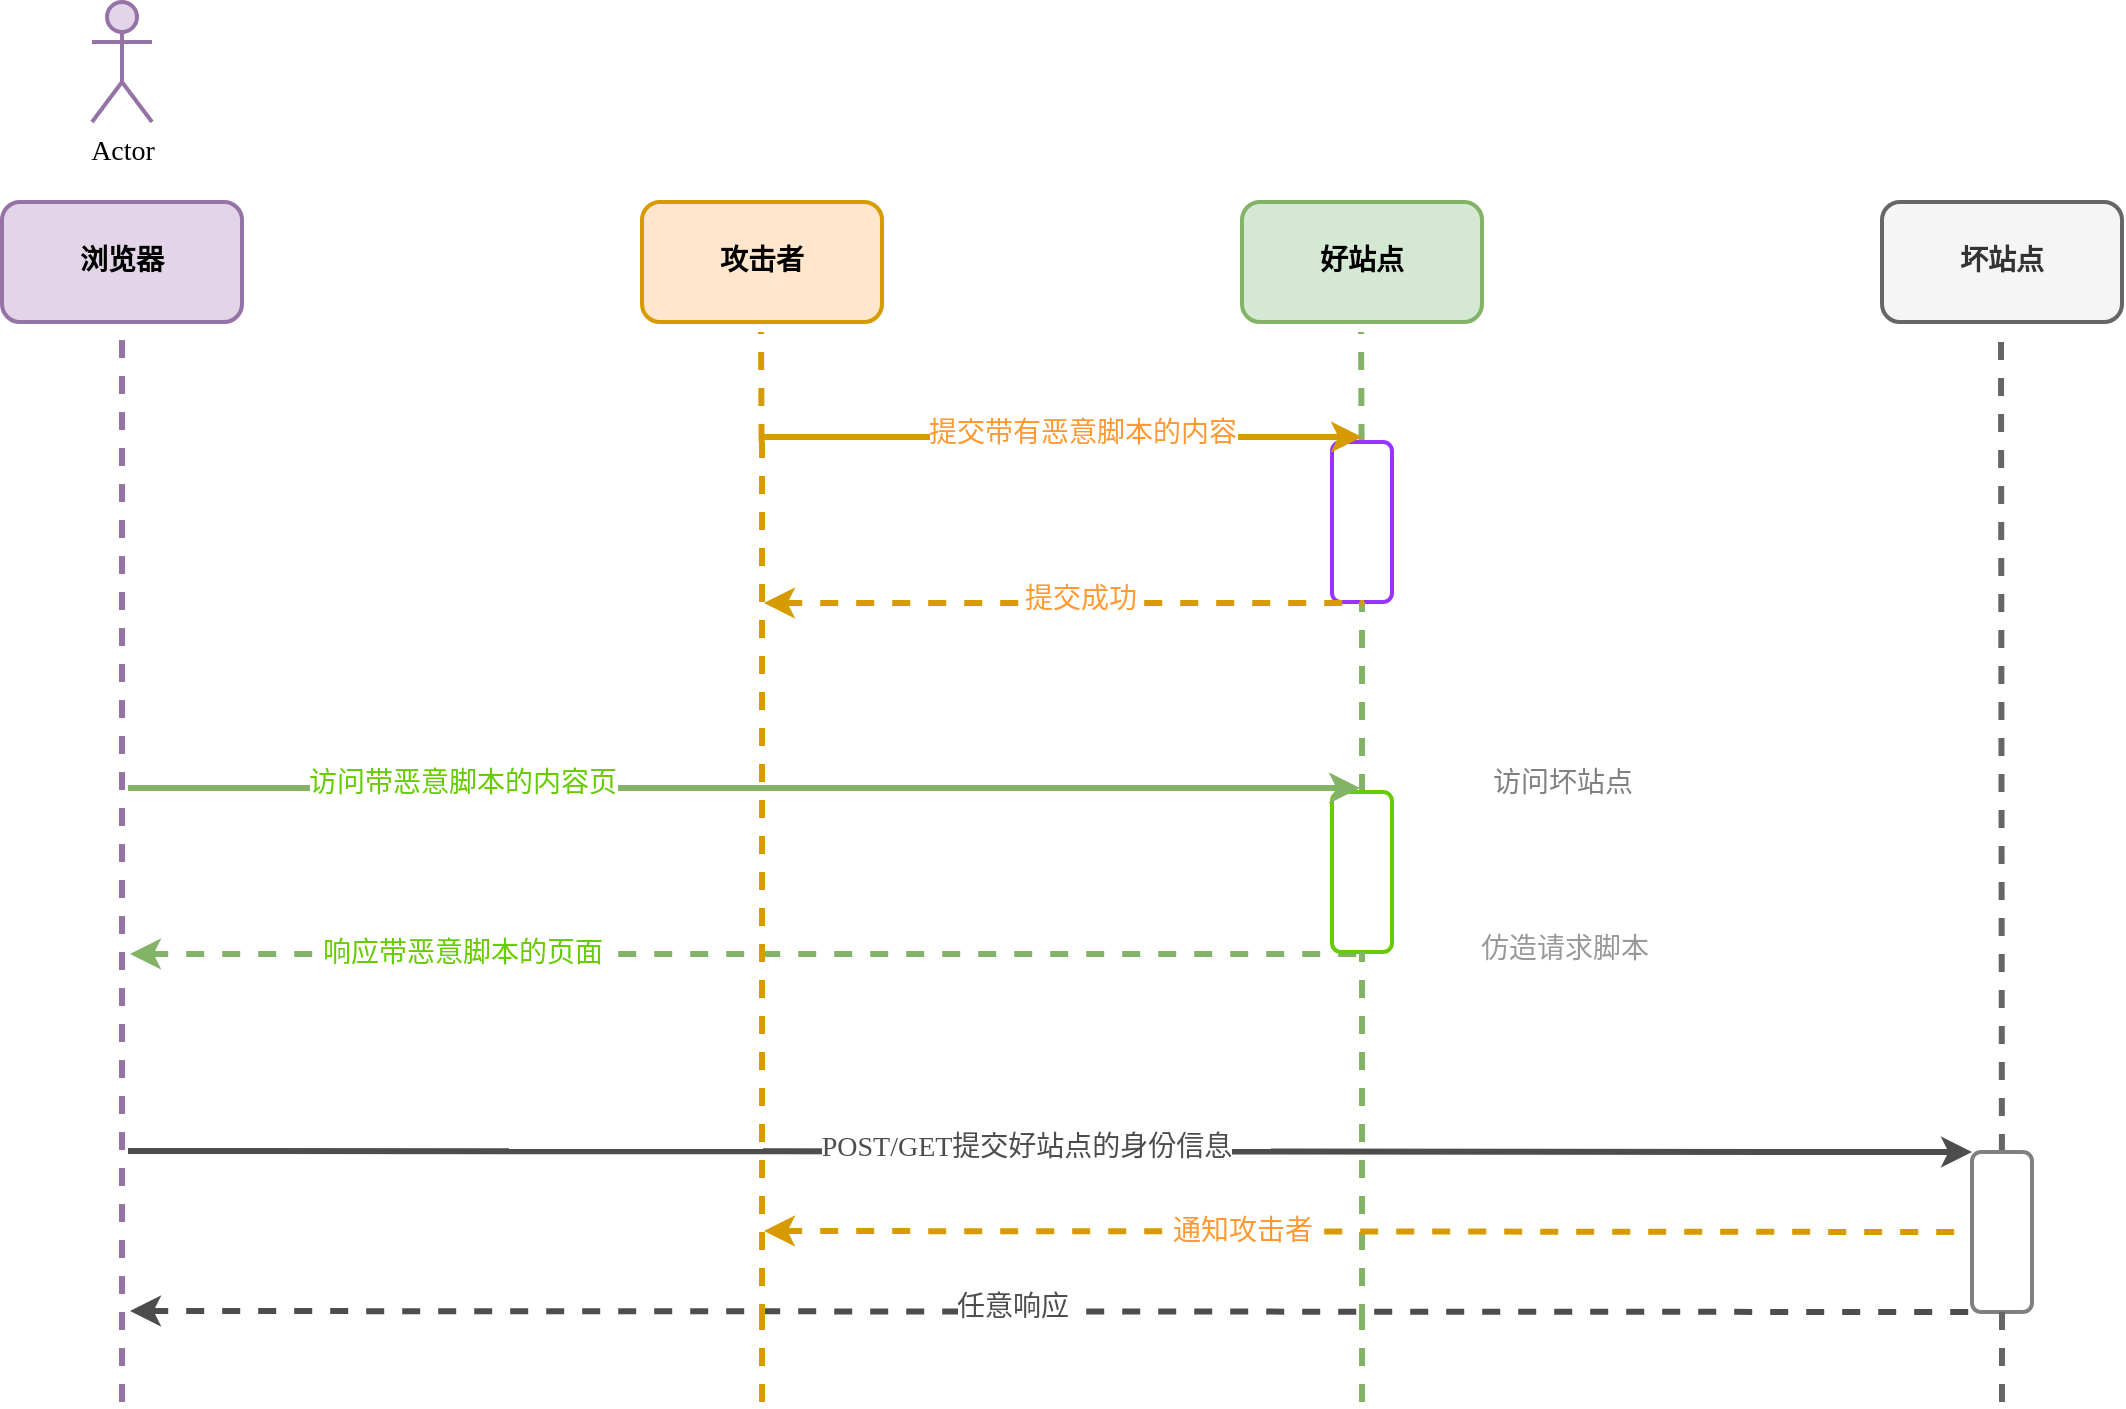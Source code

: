 <mxfile version="13.6.2" type="device"><diagram id="TAx3VhRo4yaYUp8TP5sN" name="第 1 页"><mxGraphModel dx="1550" dy="887" grid="1" gridSize="10" guides="1" tooltips="1" connect="1" arrows="1" fold="1" page="1" pageScale="1" pageWidth="827" pageHeight="1169" math="0" shadow="0"><root><mxCell id="0"/><mxCell id="1" parent="0"/><mxCell id="4MCYwqqs5LV5bHAqM7jv-1" value="浏览器" style="rounded=1;whiteSpace=wrap;html=1;fontSize=14;fontFamily=Comic Sans MS;fillColor=#e1d5e7;strokeColor=#9673a6;strokeWidth=2;fontStyle=1" parent="1" vertex="1"><mxGeometry x="50" y="120" width="120" height="60" as="geometry"/></mxCell><mxCell id="4MCYwqqs5LV5bHAqM7jv-2" value="好站点" style="rounded=1;whiteSpace=wrap;html=1;fontSize=14;fontFamily=Comic Sans MS;fillColor=#d5e8d4;strokeColor=#82b366;strokeWidth=2;fontStyle=1" parent="1" vertex="1"><mxGeometry x="670" y="120" width="120" height="60" as="geometry"/></mxCell><mxCell id="4MCYwqqs5LV5bHAqM7jv-3" value="坏站点" style="rounded=1;whiteSpace=wrap;html=1;fontSize=14;fontFamily=Comic Sans MS;fillColor=#f5f5f5;strokeColor=#666666;fontColor=#333333;strokeWidth=2;fontStyle=1" parent="1" vertex="1"><mxGeometry x="990" y="120" width="120" height="60" as="geometry"/></mxCell><mxCell id="4MCYwqqs5LV5bHAqM7jv-4" value="Actor" style="shape=umlActor;verticalLabelPosition=bottom;verticalAlign=top;html=1;outlineConnect=0;fontFamily=Comic Sans MS;fontSize=14;fillColor=#e1d5e7;strokeColor=#9673a6;strokeWidth=2;" parent="1" vertex="1"><mxGeometry x="95" y="20" width="30" height="60" as="geometry"/></mxCell><mxCell id="4MCYwqqs5LV5bHAqM7jv-9" value="" style="endArrow=none;html=1;fontFamily=Comic Sans MS;fontSize=14;dashed=1;jumpSize=12;jumpStyle=none;endSize=15;startSize=20;strokeWidth=3;rounded=0;fillColor=#e1d5e7;strokeColor=#9673a6;" parent="1" edge="1"><mxGeometry width="50" height="50" relative="1" as="geometry"><mxPoint x="110" y="720" as="sourcePoint"/><mxPoint x="110" y="185" as="targetPoint"/></mxGeometry></mxCell><mxCell id="4MCYwqqs5LV5bHAqM7jv-11" value="" style="endArrow=none;html=1;fontFamily=Comic Sans MS;fontSize=14;dashed=1;jumpSize=12;jumpStyle=none;endSize=15;startSize=20;strokeWidth=3;rounded=0;fillColor=#d5e8d4;strokeColor=#82b366;" parent="1" source="4MCYwqqs5LV5bHAqM7jv-14" edge="1"><mxGeometry width="50" height="50" relative="1" as="geometry"><mxPoint x="729.5" y="680" as="sourcePoint"/><mxPoint x="729.5" y="185" as="targetPoint"/></mxGeometry></mxCell><mxCell id="4MCYwqqs5LV5bHAqM7jv-12" value="" style="endArrow=none;html=1;fontFamily=Comic Sans MS;fontSize=14;dashed=1;jumpSize=12;jumpStyle=none;endSize=15;startSize=20;strokeWidth=3;rounded=0;fillColor=#f5f5f5;strokeColor=#666666;" parent="1" source="4MCYwqqs5LV5bHAqM7jv-24" edge="1"><mxGeometry width="50" height="50" relative="1" as="geometry"><mxPoint x="1049.5" y="680" as="sourcePoint"/><mxPoint x="1049.5" y="185" as="targetPoint"/></mxGeometry></mxCell><mxCell id="4MCYwqqs5LV5bHAqM7jv-14" value="" style="rounded=1;whiteSpace=wrap;html=1;fontFamily=Comic Sans MS;fontSize=14;rotation=90;glass=0;fillColor=none;strokeWidth=2;strokeColor=#9933FF;" parent="1" vertex="1"><mxGeometry x="690" y="265" width="80" height="30" as="geometry"/></mxCell><mxCell id="4MCYwqqs5LV5bHAqM7jv-15" value="" style="endArrow=none;html=1;fontFamily=Comic Sans MS;fontSize=14;dashed=1;jumpSize=12;jumpStyle=none;endSize=15;startSize=20;strokeWidth=3;rounded=0;fillColor=#d5e8d4;strokeColor=#82b366;" parent="1" source="hlJeiTDqp72yIUUsFeeU-7" target="4MCYwqqs5LV5bHAqM7jv-14" edge="1"><mxGeometry width="50" height="50" relative="1" as="geometry"><mxPoint x="729.5" y="680" as="sourcePoint"/><mxPoint x="729.5" y="185" as="targetPoint"/></mxGeometry></mxCell><mxCell id="4MCYwqqs5LV5bHAqM7jv-16" value="" style="endArrow=classic;html=1;strokeWidth=3;fontFamily=Comic Sans MS;fontSize=14;fillColor=#ffe6cc;strokeColor=#d79b00;" parent="1" edge="1"><mxGeometry width="50" height="50" relative="1" as="geometry"><mxPoint x="430" y="237.5" as="sourcePoint"/><mxPoint x="730" y="237.5" as="targetPoint"/></mxGeometry></mxCell><mxCell id="4MCYwqqs5LV5bHAqM7jv-20" value="提交带有恶意脚本的内容" style="edgeLabel;html=1;align=center;verticalAlign=middle;resizable=0;points=[];fontSize=14;fontFamily=Comic Sans MS;fontColor=#FF9933;" parent="4MCYwqqs5LV5bHAqM7jv-16" vertex="1" connectable="0"><mxGeometry x="-0.069" relative="1" as="geometry"><mxPoint x="20" y="-2" as="offset"/></mxGeometry></mxCell><mxCell id="4MCYwqqs5LV5bHAqM7jv-17" value="" style="endArrow=none;html=1;strokeWidth=3;fontFamily=Comic Sans MS;fontSize=14;fillColor=#ffe6cc;strokeColor=#d79b00;startArrow=classic;startFill=1;endFill=0;dashed=1;" parent="1" edge="1"><mxGeometry width="50" height="50" relative="1" as="geometry"><mxPoint x="431" y="320.5" as="sourcePoint"/><mxPoint x="731" y="320.5" as="targetPoint"/></mxGeometry></mxCell><mxCell id="4MCYwqqs5LV5bHAqM7jv-18" value="提交成功" style="edgeLabel;html=1;align=center;verticalAlign=middle;resizable=0;points=[];fontSize=14;fontFamily=Comic Sans MS;fontColor=#FF9933;" parent="4MCYwqqs5LV5bHAqM7jv-17" vertex="1" connectable="0"><mxGeometry x="-0.089" relative="1" as="geometry"><mxPoint x="21" y="-2" as="offset"/></mxGeometry></mxCell><mxCell id="4MCYwqqs5LV5bHAqM7jv-24" value="" style="rounded=1;whiteSpace=wrap;html=1;fontFamily=Comic Sans MS;fontSize=14;rotation=90;glass=0;fillColor=none;strokeWidth=2;strokeColor=#808080;" parent="1" vertex="1"><mxGeometry x="1010" y="620" width="80" height="30" as="geometry"/></mxCell><mxCell id="4MCYwqqs5LV5bHAqM7jv-25" value="" style="endArrow=none;html=1;fontFamily=Comic Sans MS;fontSize=14;dashed=1;jumpSize=12;jumpStyle=none;endSize=15;startSize=20;strokeWidth=3;rounded=0;fillColor=#f5f5f5;strokeColor=#666666;" parent="1" target="4MCYwqqs5LV5bHAqM7jv-24" edge="1"><mxGeometry width="50" height="50" relative="1" as="geometry"><mxPoint x="1050" y="720" as="sourcePoint"/><mxPoint x="1049.5" y="185" as="targetPoint"/></mxGeometry></mxCell><mxCell id="4MCYwqqs5LV5bHAqM7jv-26" value="" style="endArrow=none;html=1;strokeWidth=3;fontFamily=Comic Sans MS;fontSize=14;fillColor=#d5e8d4;startArrow=classic;startFill=1;endFill=0;dashed=1;strokeColor=#82b366;" parent="1" edge="1"><mxGeometry width="50" height="50" relative="1" as="geometry"><mxPoint x="114" y="496" as="sourcePoint"/><mxPoint x="730" y="496" as="targetPoint"/></mxGeometry></mxCell><mxCell id="4MCYwqqs5LV5bHAqM7jv-27" value="仿造请求脚本" style="edgeLabel;html=1;align=center;verticalAlign=middle;resizable=0;points=[];fontSize=14;fontFamily=Comic Sans MS;fontColor=#999999;" parent="4MCYwqqs5LV5bHAqM7jv-26" vertex="1" connectable="0"><mxGeometry x="-0.089" relative="1" as="geometry"><mxPoint x="436" y="-2" as="offset"/></mxGeometry></mxCell><mxCell id="hlJeiTDqp72yIUUsFeeU-10" value="响应带恶意脚本的页面" style="edgeLabel;html=1;align=center;verticalAlign=middle;resizable=0;points=[];fontSize=14;fontColor=#66CC00;" vertex="1" connectable="0" parent="4MCYwqqs5LV5bHAqM7jv-26"><mxGeometry x="-0.441" y="-1" relative="1" as="geometry"><mxPoint x="-6" y="-2" as="offset"/></mxGeometry></mxCell><mxCell id="4MCYwqqs5LV5bHAqM7jv-29" value="" style="endArrow=none;html=1;fontFamily=Comic Sans MS;fontSize=14;dashed=1;jumpSize=12;jumpStyle=none;endSize=15;startSize=20;strokeWidth=3;rounded=0;fillColor=#d5e8d4;strokeColor=#82b366;" parent="1" edge="1"><mxGeometry width="50" height="50" relative="1" as="geometry"><mxPoint x="730" y="720" as="sourcePoint"/><mxPoint x="730" y="675" as="targetPoint"/></mxGeometry></mxCell><mxCell id="4MCYwqqs5LV5bHAqM7jv-30" value="" style="endArrow=classic;html=1;strokeWidth=3;fontFamily=Comic Sans MS;fontSize=14;fillColor=#ffe6cc;entryX=0;entryY=1;entryDx=0;entryDy=0;strokeColor=#4D4D4D;" parent="1" edge="1" target="4MCYwqqs5LV5bHAqM7jv-24"><mxGeometry width="50" height="50" relative="1" as="geometry"><mxPoint x="113" y="594.5" as="sourcePoint"/><mxPoint x="413" y="594.5" as="targetPoint"/></mxGeometry></mxCell><mxCell id="4MCYwqqs5LV5bHAqM7jv-31" value="POST/GET提交好站点的身份信息" style="edgeLabel;html=1;align=center;verticalAlign=middle;resizable=0;points=[];fontSize=14;fontFamily=Comic Sans MS;fontColor=#4D4D4D;" parent="4MCYwqqs5LV5bHAqM7jv-30" vertex="1" connectable="0"><mxGeometry x="-0.069" relative="1" as="geometry"><mxPoint x="20" y="-2" as="offset"/></mxGeometry></mxCell><mxCell id="4MCYwqqs5LV5bHAqM7jv-32" value="" style="endArrow=none;html=1;strokeWidth=3;fontFamily=Comic Sans MS;fontSize=14;fillColor=#ffe6cc;startArrow=classic;startFill=1;endFill=0;dashed=1;entryX=1;entryY=1;entryDx=0;entryDy=0;strokeColor=#4D4D4D;" parent="1" edge="1" target="4MCYwqqs5LV5bHAqM7jv-24"><mxGeometry width="50" height="50" relative="1" as="geometry"><mxPoint x="114" y="674.5" as="sourcePoint"/><mxPoint x="414" y="674.5" as="targetPoint"/></mxGeometry></mxCell><mxCell id="4MCYwqqs5LV5bHAqM7jv-33" value="任意响应" style="edgeLabel;html=1;align=center;verticalAlign=middle;resizable=0;points=[];fontSize=14;fontFamily=Comic Sans MS;fontColor=#4D4D4D;" parent="4MCYwqqs5LV5bHAqM7jv-32" vertex="1" connectable="0"><mxGeometry x="-0.089" relative="1" as="geometry"><mxPoint x="21" y="-2" as="offset"/></mxGeometry></mxCell><mxCell id="hlJeiTDqp72yIUUsFeeU-1" value="攻击者" style="rounded=1;whiteSpace=wrap;html=1;fontSize=14;fontFamily=Comic Sans MS;fillColor=#ffe6cc;strokeColor=#d79b00;strokeWidth=2;fontStyle=1" vertex="1" parent="1"><mxGeometry x="370" y="120" width="120" height="60" as="geometry"/></mxCell><mxCell id="hlJeiTDqp72yIUUsFeeU-2" value="" style="endArrow=none;html=1;fontFamily=Comic Sans MS;fontSize=14;dashed=1;jumpSize=12;jumpStyle=none;endSize=15;startSize=20;strokeWidth=3;rounded=0;fillColor=#ffe6cc;strokeColor=#d79b00;" edge="1" parent="1"><mxGeometry width="50" height="50" relative="1" as="geometry"><mxPoint x="429.789" y="240" as="sourcePoint"/><mxPoint x="429.5" y="185" as="targetPoint"/></mxGeometry></mxCell><mxCell id="hlJeiTDqp72yIUUsFeeU-4" value="" style="endArrow=none;html=1;fontFamily=Comic Sans MS;fontSize=14;dashed=1;jumpSize=12;jumpStyle=none;endSize=15;startSize=20;strokeWidth=3;rounded=0;fillColor=#ffe6cc;strokeColor=#d79b00;" edge="1" parent="1"><mxGeometry width="50" height="50" relative="1" as="geometry"><mxPoint x="430" y="680" as="sourcePoint"/><mxPoint x="430" y="240" as="targetPoint"/></mxGeometry></mxCell><mxCell id="hlJeiTDqp72yIUUsFeeU-6" value="" style="endArrow=none;html=1;fontFamily=Comic Sans MS;fontSize=14;dashed=1;jumpSize=12;jumpStyle=none;endSize=15;startSize=20;strokeWidth=3;rounded=0;fillColor=#ffe6cc;strokeColor=#d79b00;" edge="1" parent="1"><mxGeometry width="50" height="50" relative="1" as="geometry"><mxPoint x="430" y="720" as="sourcePoint"/><mxPoint x="430" y="675" as="targetPoint"/></mxGeometry></mxCell><mxCell id="hlJeiTDqp72yIUUsFeeU-7" value="" style="rounded=1;whiteSpace=wrap;html=1;fontFamily=Comic Sans MS;fontSize=14;rotation=90;glass=0;fillColor=none;strokeWidth=2;strokeColor=#66CC00;" vertex="1" parent="1"><mxGeometry x="690" y="440" width="80" height="30" as="geometry"/></mxCell><mxCell id="hlJeiTDqp72yIUUsFeeU-8" value="" style="endArrow=none;html=1;fontFamily=Comic Sans MS;fontSize=14;dashed=1;jumpSize=12;jumpStyle=none;endSize=15;startSize=20;strokeWidth=3;rounded=0;fillColor=#d5e8d4;strokeColor=#82b366;" edge="1" parent="1" target="hlJeiTDqp72yIUUsFeeU-7"><mxGeometry width="50" height="50" relative="1" as="geometry"><mxPoint x="730" y="680" as="sourcePoint"/><mxPoint x="730" y="320" as="targetPoint"/></mxGeometry></mxCell><mxCell id="4MCYwqqs5LV5bHAqM7jv-21" value="" style="endArrow=classic;html=1;strokeWidth=3;fontFamily=Comic Sans MS;fontSize=14;fillColor=#d5e8d4;strokeColor=#82b366;" parent="1" edge="1"><mxGeometry width="50" height="50" relative="1" as="geometry"><mxPoint x="113" y="413" as="sourcePoint"/><mxPoint x="729" y="413" as="targetPoint"/><Array as="points"><mxPoint x="410" y="413"/></Array></mxGeometry></mxCell><mxCell id="4MCYwqqs5LV5bHAqM7jv-22" value="访问坏站点" style="edgeLabel;html=1;align=center;verticalAlign=middle;resizable=0;points=[];fontSize=14;fontFamily=Comic Sans MS;fontColor=#808080;" parent="4MCYwqqs5LV5bHAqM7jv-21" vertex="1" connectable="0"><mxGeometry x="-0.069" relative="1" as="geometry"><mxPoint x="430" y="-2" as="offset"/></mxGeometry></mxCell><mxCell id="hlJeiTDqp72yIUUsFeeU-9" value="访问带恶意脚本的内容页" style="edgeLabel;html=1;align=center;verticalAlign=middle;resizable=0;points=[];fontSize=14;fontColor=#66CC00;" vertex="1" connectable="0" parent="4MCYwqqs5LV5bHAqM7jv-21"><mxGeometry x="-0.036" y="-167" relative="1" as="geometry"><mxPoint x="-130" y="-170" as="offset"/></mxGeometry></mxCell><mxCell id="hlJeiTDqp72yIUUsFeeU-11" value="" style="endArrow=none;html=1;strokeWidth=3;fontFamily=Comic Sans MS;fontSize=14;fillColor=#ffe6cc;strokeColor=#d79b00;startArrow=classic;startFill=1;endFill=0;dashed=1;entryX=0.5;entryY=1;entryDx=0;entryDy=0;" edge="1" parent="1" target="4MCYwqqs5LV5bHAqM7jv-24"><mxGeometry width="50" height="50" relative="1" as="geometry"><mxPoint x="431" y="634.5" as="sourcePoint"/><mxPoint x="731" y="634.5" as="targetPoint"/></mxGeometry></mxCell><mxCell id="hlJeiTDqp72yIUUsFeeU-12" value="通知攻击者" style="edgeLabel;html=1;align=center;verticalAlign=middle;resizable=0;points=[];fontSize=14;fontFamily=Comic Sans MS;fontColor=#FF9933;" vertex="1" connectable="0" parent="hlJeiTDqp72yIUUsFeeU-11"><mxGeometry x="-0.089" relative="1" as="geometry"><mxPoint x="-36" y="0.27" as="offset"/></mxGeometry></mxCell></root></mxGraphModel></diagram></mxfile>